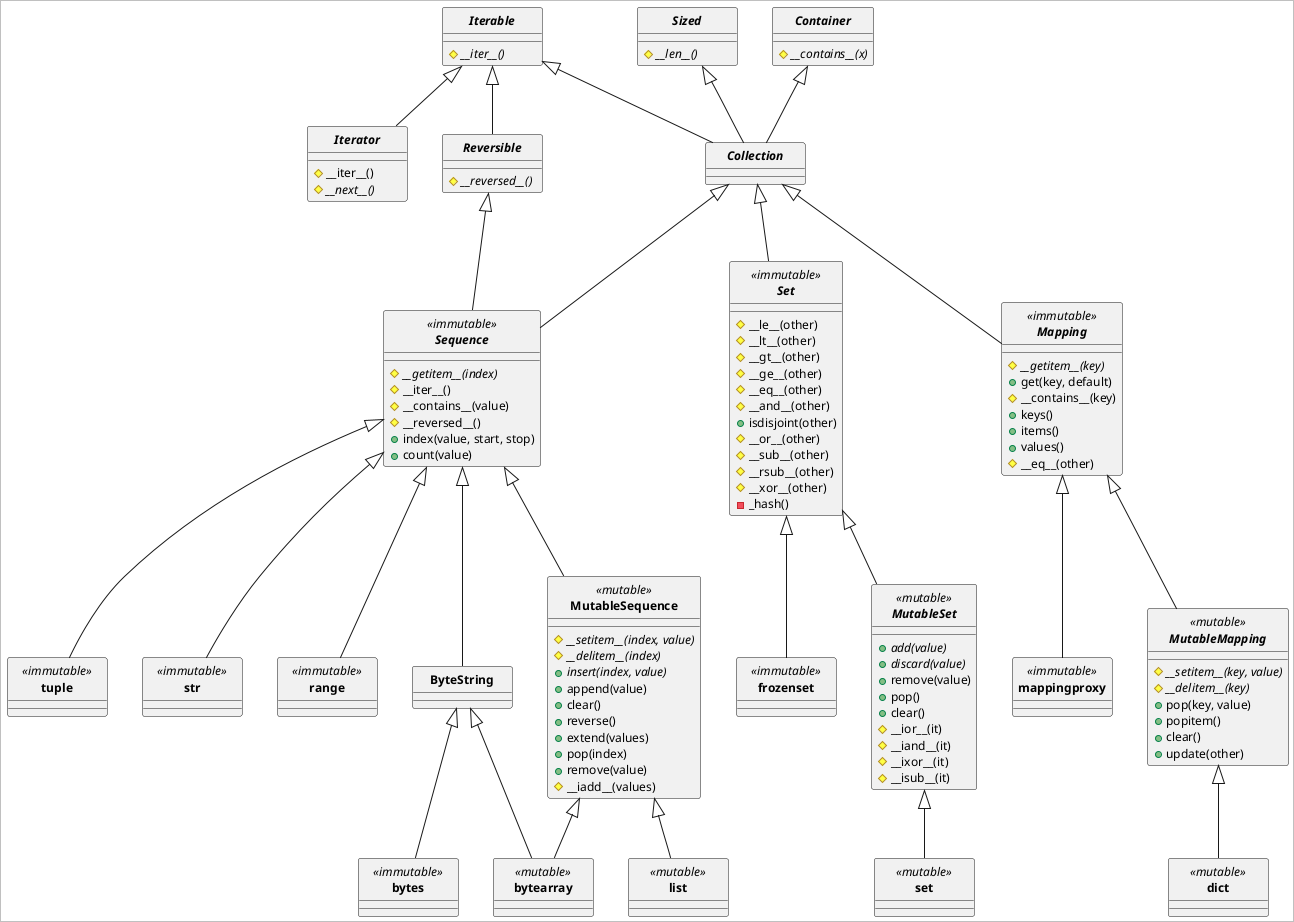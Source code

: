 @startuml

' Python 3 Collections
' https://github.com/python/cpython/blob/v3.8.5/Lib/_collections_abc.py

' https://plantuml.com/en/class-diagram
' https://plantuml-documentation.readthedocs.io/en/latest/formatting/all-skin-params.html
' https://plantuml-documentation.readthedocs.io/en/latest/formatting/all-skin-params.html#class

skinparam {
  'DefaultFontName Lucida Console
  DefaultFontName Consolas
  DefaultFontSize 12
  DiagramBorderColor silver
  DiagramBorderThickness 1
  MinClassWidth 100
  ClassFontStyle bold
}

hide Circle
'caption Python 3 Collections

abstract class Iterable{
  # {abstract} __iter__()
}

abstract class Iterator extends Iterable{
  # __iter__()
  # {abstract} __next__()
} 

abstract class Reversible extends Iterable{
  # {abstract} __reversed__()
}

abstract class Sized{
  # {abstract} __len__()
}

abstract class Container{
  # {abstract} __contains__(x)
}

abstract class Collection extends Iterable, Sized, Container

abstract class Set <<immutable>> extends Collection{

  # __le__(other)
  # __lt__(other)
  # __gt__(other)
  # __ge__(other)
  # __eq__(other)
  # __and__(other)
  + isdisjoint(other)
  # __or__(other)
  # __sub__(other)
  # __rsub__(other)
  # __xor__(other)
  - _hash()
}

class frozenset <<immutable>> extends Set

abstract class MutableSet <<mutable>> extends Set{

  + {abstract} add(value)
  + {abstract} discard(value)
  + remove(value)
  + pop()
  + clear()
  # __ior__(it)
  # __iand__(it)
  # __ixor__(it)
  # __isub__(it)
}

class set <<mutable>> extends MutableSet

abstract class Mapping <<immutable>> extends Collection{
  
  # {abstract} __getitem__(key)
  + get(key, default)
  # __contains__(key)
  + keys()
  + items()
  + values()
  # __eq__(other)
}

class mappingproxy <<immutable>> extends Mapping

abstract class MutableMapping <<mutable>> extends Mapping{

  # {abstract} __setitem__(key, value)
  # {abstract} __delitem__(key)
  + pop(key, value)
  + popitem()
  + clear()
  + update(other)
}

class dict <<mutable>> extends MutableMapping

abstract class Sequence <<immutable>> extends Reversible, Collection {

  # {abstract} __getitem__(index)
  # __iter__()
  # __contains__(value)
  # __reversed__()
  + index(value, start, stop)
  + count(value)
}

class tuple <<immutable>> extends Sequence
class str <<immutable>> extends Sequence
class range <<immutable>> extends Sequence
'class memoryview <<immutable>> extends Sequence

class ByteString extends Sequence
class bytes <<immutable>> extends ByteString
class bytearray extends ByteString

class MutableSequence <<mutable>> extends Sequence{
  # {abstract} __setitem__(index, value)
  # {abstract} __delitem__(index)
  + {abstract} insert(index, value)
  + append(value)
  + clear()
  + reverse()
  + extend(values)
  + pop(index)
  + remove(value)
  # __iadd__(values)
}

class list <<mutable>> extends MutableSequence
class bytearray <<mutable>> extends MutableSequence

@enduml